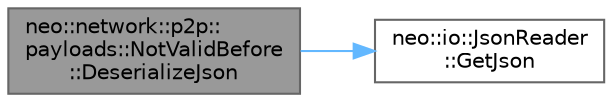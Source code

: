 digraph "neo::network::p2p::payloads::NotValidBefore::DeserializeJson"
{
 // LATEX_PDF_SIZE
  bgcolor="transparent";
  edge [fontname=Helvetica,fontsize=10,labelfontname=Helvetica,labelfontsize=10];
  node [fontname=Helvetica,fontsize=10,shape=box,height=0.2,width=0.4];
  rankdir="LR";
  Node1 [id="Node000001",label="neo::network::p2p::\lpayloads::NotValidBefore\l::DeserializeJson",height=0.2,width=0.4,color="gray40", fillcolor="grey60", style="filled", fontcolor="black",tooltip="Deserializes the attribute from a JSON reader."];
  Node1 -> Node2 [id="edge1_Node000001_Node000002",color="steelblue1",style="solid",tooltip=" "];
  Node2 [id="Node000002",label="neo::io::JsonReader\l::GetJson",height=0.2,width=0.4,color="grey40", fillcolor="white", style="filled",URL="$classneo_1_1io_1_1_json_reader.html#a14db70fd3bfbcc09eafb91bcc5d0d7e0",tooltip="Gets the underlying JSON value."];
}
